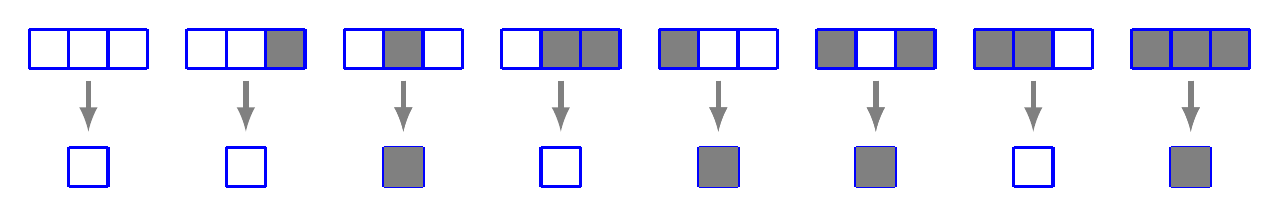 \begin{tikzpicture}

% Automate

% RÃÂÃÂÃÂÃÂ©gle  [0,0,1,0,1,1,0,1]

\begin{scope}[yshift=0cm,scale=0.5]

% 0,0,0
\draw[blue,very thick] (0,0) grid ++(3,1);

% 0,0,1
\fill[black!50] (4+2,0) rectangle ++(1,1);
\draw[blue,very thick] (4,0) grid ++(3,1);

% 0,1,0
\fill[black!50] (8+1,0) rectangle ++(1,1);
\draw[blue,very thick] (8,0) grid ++(3,1);

% 0,1,1
\fill[black!50] (12+1,0) rectangle ++(1,1);
\fill[black!50] (12+2,0) rectangle ++(1,1);
\draw[blue,very thick] (12,0) grid ++(3,1);

% 1,0,0
\fill[black!50] (16,0) rectangle ++(1,1);
\draw[blue,very thick] (16,0) grid ++(3,1);

% 1,0,1
\fill[black!50] (20,0) rectangle ++(1,1);
\fill[black!50] (20+2,0) rectangle ++(1,1);
\draw[blue,very thick] (20,0) grid ++(3,1);

% 1,1,0
\fill[black!50] (24,0) rectangle ++(1,1);
\fill[black!50] (24+1,0) rectangle ++(1,1);
\draw[blue,very thick] (24,0) grid ++(3,1);

% 1,1,1
\fill[black!50] (28,0) rectangle ++(1,1);
\fill[black!50] (28+1,0) rectangle ++(1,1);
\fill[black!50] (28+2,0) rectangle ++(1,1);
\draw[blue,very thick] (28,0) grid ++(3,1);

%%%% Cellules suivantes

 % [0,0,1,0,1,1,0,1]
\foreach\i in {2,4,5,7} {
\draw[->,>=latex,gray,very thick,line width=2pt] (\i*4+1.5,-0.3) -- ++(0,-1.3);
\draw[blue,very thick] (\i*4+1,-3) grid ++(1,1);
\fill[black!50] (\i*4+1,-3) rectangle ++(1,1);
}
\foreach\i in {0,1,3,6} {
\draw[blue,very thick] (\i*4+1,-3) grid ++(1,1);
}
\foreach\i in {0,1,2,3,4,5,6,7} {
\draw[->,>=latex,gray,very thick,line width=2pt] (\i*4+1.5,-0.3) -- ++(0,-1.3);

}






\end{scope}




\end{tikzpicture}